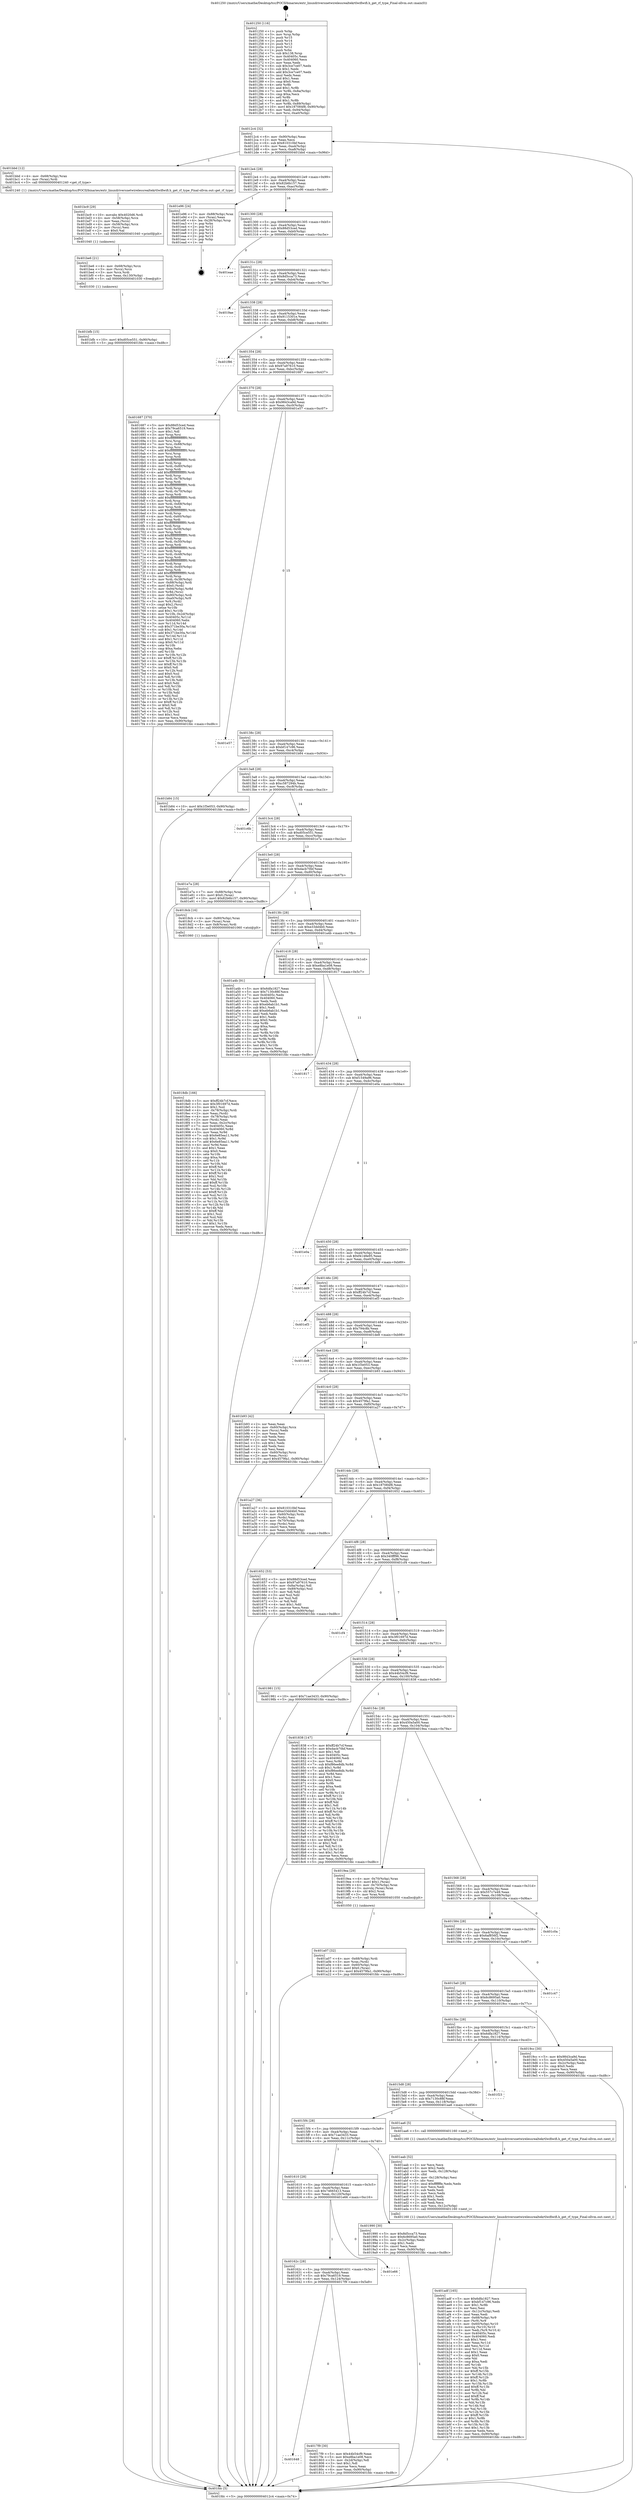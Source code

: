 digraph "0x401250" {
  label = "0x401250 (/mnt/c/Users/mathe/Desktop/tcc/POCII/binaries/extr_linuxdriversnetwirelessrealtekrtlwifiwifi.h_get_rf_type_Final-ollvm.out::main(0))"
  labelloc = "t"
  node[shape=record]

  Entry [label="",width=0.3,height=0.3,shape=circle,fillcolor=black,style=filled]
  "0x4012c4" [label="{
     0x4012c4 [32]\l
     | [instrs]\l
     &nbsp;&nbsp;0x4012c4 \<+6\>: mov -0x90(%rbp),%eax\l
     &nbsp;&nbsp;0x4012ca \<+2\>: mov %eax,%ecx\l
     &nbsp;&nbsp;0x4012cc \<+6\>: sub $0x810310bf,%ecx\l
     &nbsp;&nbsp;0x4012d2 \<+6\>: mov %eax,-0xa4(%rbp)\l
     &nbsp;&nbsp;0x4012d8 \<+6\>: mov %ecx,-0xa8(%rbp)\l
     &nbsp;&nbsp;0x4012de \<+6\>: je 0000000000401bbd \<main+0x96d\>\l
  }"]
  "0x401bbd" [label="{
     0x401bbd [12]\l
     | [instrs]\l
     &nbsp;&nbsp;0x401bbd \<+4\>: mov -0x68(%rbp),%rax\l
     &nbsp;&nbsp;0x401bc1 \<+3\>: mov (%rax),%rdi\l
     &nbsp;&nbsp;0x401bc4 \<+5\>: call 0000000000401240 \<get_rf_type\>\l
     | [calls]\l
     &nbsp;&nbsp;0x401240 \{1\} (/mnt/c/Users/mathe/Desktop/tcc/POCII/binaries/extr_linuxdriversnetwirelessrealtekrtlwifiwifi.h_get_rf_type_Final-ollvm.out::get_rf_type)\l
  }"]
  "0x4012e4" [label="{
     0x4012e4 [28]\l
     | [instrs]\l
     &nbsp;&nbsp;0x4012e4 \<+5\>: jmp 00000000004012e9 \<main+0x99\>\l
     &nbsp;&nbsp;0x4012e9 \<+6\>: mov -0xa4(%rbp),%eax\l
     &nbsp;&nbsp;0x4012ef \<+5\>: sub $0x82b6b157,%eax\l
     &nbsp;&nbsp;0x4012f4 \<+6\>: mov %eax,-0xac(%rbp)\l
     &nbsp;&nbsp;0x4012fa \<+6\>: je 0000000000401e96 \<main+0xc46\>\l
  }"]
  Exit [label="",width=0.3,height=0.3,shape=circle,fillcolor=black,style=filled,peripheries=2]
  "0x401e96" [label="{
     0x401e96 [24]\l
     | [instrs]\l
     &nbsp;&nbsp;0x401e96 \<+7\>: mov -0x88(%rbp),%rax\l
     &nbsp;&nbsp;0x401e9d \<+2\>: mov (%rax),%eax\l
     &nbsp;&nbsp;0x401e9f \<+4\>: lea -0x28(%rbp),%rsp\l
     &nbsp;&nbsp;0x401ea3 \<+1\>: pop %rbx\l
     &nbsp;&nbsp;0x401ea4 \<+2\>: pop %r12\l
     &nbsp;&nbsp;0x401ea6 \<+2\>: pop %r13\l
     &nbsp;&nbsp;0x401ea8 \<+2\>: pop %r14\l
     &nbsp;&nbsp;0x401eaa \<+2\>: pop %r15\l
     &nbsp;&nbsp;0x401eac \<+1\>: pop %rbp\l
     &nbsp;&nbsp;0x401ead \<+1\>: ret\l
  }"]
  "0x401300" [label="{
     0x401300 [28]\l
     | [instrs]\l
     &nbsp;&nbsp;0x401300 \<+5\>: jmp 0000000000401305 \<main+0xb5\>\l
     &nbsp;&nbsp;0x401305 \<+6\>: mov -0xa4(%rbp),%eax\l
     &nbsp;&nbsp;0x40130b \<+5\>: sub $0x88d53ced,%eax\l
     &nbsp;&nbsp;0x401310 \<+6\>: mov %eax,-0xb0(%rbp)\l
     &nbsp;&nbsp;0x401316 \<+6\>: je 0000000000401eae \<main+0xc5e\>\l
  }"]
  "0x401bfb" [label="{
     0x401bfb [15]\l
     | [instrs]\l
     &nbsp;&nbsp;0x401bfb \<+10\>: movl $0xd05ce551,-0x90(%rbp)\l
     &nbsp;&nbsp;0x401c05 \<+5\>: jmp 0000000000401fdc \<main+0xd8c\>\l
  }"]
  "0x401eae" [label="{
     0x401eae\l
  }", style=dashed]
  "0x40131c" [label="{
     0x40131c [28]\l
     | [instrs]\l
     &nbsp;&nbsp;0x40131c \<+5\>: jmp 0000000000401321 \<main+0xd1\>\l
     &nbsp;&nbsp;0x401321 \<+6\>: mov -0xa4(%rbp),%eax\l
     &nbsp;&nbsp;0x401327 \<+5\>: sub $0x8d5cca73,%eax\l
     &nbsp;&nbsp;0x40132c \<+6\>: mov %eax,-0xb4(%rbp)\l
     &nbsp;&nbsp;0x401332 \<+6\>: je 00000000004019ae \<main+0x75e\>\l
  }"]
  "0x401be6" [label="{
     0x401be6 [21]\l
     | [instrs]\l
     &nbsp;&nbsp;0x401be6 \<+4\>: mov -0x68(%rbp),%rcx\l
     &nbsp;&nbsp;0x401bea \<+3\>: mov (%rcx),%rcx\l
     &nbsp;&nbsp;0x401bed \<+3\>: mov %rcx,%rdi\l
     &nbsp;&nbsp;0x401bf0 \<+6\>: mov %eax,-0x130(%rbp)\l
     &nbsp;&nbsp;0x401bf6 \<+5\>: call 0000000000401030 \<free@plt\>\l
     | [calls]\l
     &nbsp;&nbsp;0x401030 \{1\} (unknown)\l
  }"]
  "0x4019ae" [label="{
     0x4019ae\l
  }", style=dashed]
  "0x401338" [label="{
     0x401338 [28]\l
     | [instrs]\l
     &nbsp;&nbsp;0x401338 \<+5\>: jmp 000000000040133d \<main+0xed\>\l
     &nbsp;&nbsp;0x40133d \<+6\>: mov -0xa4(%rbp),%eax\l
     &nbsp;&nbsp;0x401343 \<+5\>: sub $0x9115301e,%eax\l
     &nbsp;&nbsp;0x401348 \<+6\>: mov %eax,-0xb8(%rbp)\l
     &nbsp;&nbsp;0x40134e \<+6\>: je 0000000000401f86 \<main+0xd36\>\l
  }"]
  "0x401bc9" [label="{
     0x401bc9 [29]\l
     | [instrs]\l
     &nbsp;&nbsp;0x401bc9 \<+10\>: movabs $0x4020d6,%rdi\l
     &nbsp;&nbsp;0x401bd3 \<+4\>: mov -0x58(%rbp),%rcx\l
     &nbsp;&nbsp;0x401bd7 \<+2\>: mov %eax,(%rcx)\l
     &nbsp;&nbsp;0x401bd9 \<+4\>: mov -0x58(%rbp),%rcx\l
     &nbsp;&nbsp;0x401bdd \<+2\>: mov (%rcx),%esi\l
     &nbsp;&nbsp;0x401bdf \<+2\>: mov $0x0,%al\l
     &nbsp;&nbsp;0x401be1 \<+5\>: call 0000000000401040 \<printf@plt\>\l
     | [calls]\l
     &nbsp;&nbsp;0x401040 \{1\} (unknown)\l
  }"]
  "0x401f86" [label="{
     0x401f86\l
  }", style=dashed]
  "0x401354" [label="{
     0x401354 [28]\l
     | [instrs]\l
     &nbsp;&nbsp;0x401354 \<+5\>: jmp 0000000000401359 \<main+0x109\>\l
     &nbsp;&nbsp;0x401359 \<+6\>: mov -0xa4(%rbp),%eax\l
     &nbsp;&nbsp;0x40135f \<+5\>: sub $0x97a97610,%eax\l
     &nbsp;&nbsp;0x401364 \<+6\>: mov %eax,-0xbc(%rbp)\l
     &nbsp;&nbsp;0x40136a \<+6\>: je 0000000000401687 \<main+0x437\>\l
  }"]
  "0x401adf" [label="{
     0x401adf [165]\l
     | [instrs]\l
     &nbsp;&nbsp;0x401adf \<+5\>: mov $0x6dfa1827,%ecx\l
     &nbsp;&nbsp;0x401ae4 \<+5\>: mov $0xbf147c96,%edx\l
     &nbsp;&nbsp;0x401ae9 \<+3\>: mov $0x1,%r8b\l
     &nbsp;&nbsp;0x401aec \<+2\>: xor %esi,%esi\l
     &nbsp;&nbsp;0x401aee \<+6\>: mov -0x12c(%rbp),%edi\l
     &nbsp;&nbsp;0x401af4 \<+3\>: imul %eax,%edi\l
     &nbsp;&nbsp;0x401af7 \<+4\>: mov -0x68(%rbp),%r9\l
     &nbsp;&nbsp;0x401afb \<+3\>: mov (%r9),%r9\l
     &nbsp;&nbsp;0x401afe \<+4\>: mov -0x60(%rbp),%r10\l
     &nbsp;&nbsp;0x401b02 \<+3\>: movslq (%r10),%r10\l
     &nbsp;&nbsp;0x401b05 \<+4\>: mov %edi,(%r9,%r10,4)\l
     &nbsp;&nbsp;0x401b09 \<+7\>: mov 0x40405c,%eax\l
     &nbsp;&nbsp;0x401b10 \<+7\>: mov 0x404060,%edi\l
     &nbsp;&nbsp;0x401b17 \<+3\>: sub $0x1,%esi\l
     &nbsp;&nbsp;0x401b1a \<+3\>: mov %eax,%r11d\l
     &nbsp;&nbsp;0x401b1d \<+3\>: add %esi,%r11d\l
     &nbsp;&nbsp;0x401b20 \<+4\>: imul %r11d,%eax\l
     &nbsp;&nbsp;0x401b24 \<+3\>: and $0x1,%eax\l
     &nbsp;&nbsp;0x401b27 \<+3\>: cmp $0x0,%eax\l
     &nbsp;&nbsp;0x401b2a \<+3\>: sete %bl\l
     &nbsp;&nbsp;0x401b2d \<+3\>: cmp $0xa,%edi\l
     &nbsp;&nbsp;0x401b30 \<+4\>: setl %r14b\l
     &nbsp;&nbsp;0x401b34 \<+3\>: mov %bl,%r15b\l
     &nbsp;&nbsp;0x401b37 \<+4\>: xor $0xff,%r15b\l
     &nbsp;&nbsp;0x401b3b \<+3\>: mov %r14b,%r12b\l
     &nbsp;&nbsp;0x401b3e \<+4\>: xor $0xff,%r12b\l
     &nbsp;&nbsp;0x401b42 \<+4\>: xor $0x1,%r8b\l
     &nbsp;&nbsp;0x401b46 \<+3\>: mov %r15b,%r13b\l
     &nbsp;&nbsp;0x401b49 \<+4\>: and $0xff,%r13b\l
     &nbsp;&nbsp;0x401b4d \<+3\>: and %r8b,%bl\l
     &nbsp;&nbsp;0x401b50 \<+3\>: mov %r12b,%al\l
     &nbsp;&nbsp;0x401b53 \<+2\>: and $0xff,%al\l
     &nbsp;&nbsp;0x401b55 \<+3\>: and %r8b,%r14b\l
     &nbsp;&nbsp;0x401b58 \<+3\>: or %bl,%r13b\l
     &nbsp;&nbsp;0x401b5b \<+3\>: or %r14b,%al\l
     &nbsp;&nbsp;0x401b5e \<+3\>: xor %al,%r13b\l
     &nbsp;&nbsp;0x401b61 \<+3\>: or %r12b,%r15b\l
     &nbsp;&nbsp;0x401b64 \<+4\>: xor $0xff,%r15b\l
     &nbsp;&nbsp;0x401b68 \<+4\>: or $0x1,%r8b\l
     &nbsp;&nbsp;0x401b6c \<+3\>: and %r8b,%r15b\l
     &nbsp;&nbsp;0x401b6f \<+3\>: or %r15b,%r13b\l
     &nbsp;&nbsp;0x401b72 \<+4\>: test $0x1,%r13b\l
     &nbsp;&nbsp;0x401b76 \<+3\>: cmovne %edx,%ecx\l
     &nbsp;&nbsp;0x401b79 \<+6\>: mov %ecx,-0x90(%rbp)\l
     &nbsp;&nbsp;0x401b7f \<+5\>: jmp 0000000000401fdc \<main+0xd8c\>\l
  }"]
  "0x401687" [label="{
     0x401687 [370]\l
     | [instrs]\l
     &nbsp;&nbsp;0x401687 \<+5\>: mov $0x88d53ced,%eax\l
     &nbsp;&nbsp;0x40168c \<+5\>: mov $0x79ca6519,%ecx\l
     &nbsp;&nbsp;0x401691 \<+2\>: mov $0x1,%dl\l
     &nbsp;&nbsp;0x401693 \<+3\>: mov %rsp,%rsi\l
     &nbsp;&nbsp;0x401696 \<+4\>: add $0xfffffffffffffff0,%rsi\l
     &nbsp;&nbsp;0x40169a \<+3\>: mov %rsi,%rsp\l
     &nbsp;&nbsp;0x40169d \<+7\>: mov %rsi,-0x88(%rbp)\l
     &nbsp;&nbsp;0x4016a4 \<+3\>: mov %rsp,%rsi\l
     &nbsp;&nbsp;0x4016a7 \<+4\>: add $0xfffffffffffffff0,%rsi\l
     &nbsp;&nbsp;0x4016ab \<+3\>: mov %rsi,%rsp\l
     &nbsp;&nbsp;0x4016ae \<+3\>: mov %rsp,%rdi\l
     &nbsp;&nbsp;0x4016b1 \<+4\>: add $0xfffffffffffffff0,%rdi\l
     &nbsp;&nbsp;0x4016b5 \<+3\>: mov %rdi,%rsp\l
     &nbsp;&nbsp;0x4016b8 \<+4\>: mov %rdi,-0x80(%rbp)\l
     &nbsp;&nbsp;0x4016bc \<+3\>: mov %rsp,%rdi\l
     &nbsp;&nbsp;0x4016bf \<+4\>: add $0xfffffffffffffff0,%rdi\l
     &nbsp;&nbsp;0x4016c3 \<+3\>: mov %rdi,%rsp\l
     &nbsp;&nbsp;0x4016c6 \<+4\>: mov %rdi,-0x78(%rbp)\l
     &nbsp;&nbsp;0x4016ca \<+3\>: mov %rsp,%rdi\l
     &nbsp;&nbsp;0x4016cd \<+4\>: add $0xfffffffffffffff0,%rdi\l
     &nbsp;&nbsp;0x4016d1 \<+3\>: mov %rdi,%rsp\l
     &nbsp;&nbsp;0x4016d4 \<+4\>: mov %rdi,-0x70(%rbp)\l
     &nbsp;&nbsp;0x4016d8 \<+3\>: mov %rsp,%rdi\l
     &nbsp;&nbsp;0x4016db \<+4\>: add $0xfffffffffffffff0,%rdi\l
     &nbsp;&nbsp;0x4016df \<+3\>: mov %rdi,%rsp\l
     &nbsp;&nbsp;0x4016e2 \<+4\>: mov %rdi,-0x68(%rbp)\l
     &nbsp;&nbsp;0x4016e6 \<+3\>: mov %rsp,%rdi\l
     &nbsp;&nbsp;0x4016e9 \<+4\>: add $0xfffffffffffffff0,%rdi\l
     &nbsp;&nbsp;0x4016ed \<+3\>: mov %rdi,%rsp\l
     &nbsp;&nbsp;0x4016f0 \<+4\>: mov %rdi,-0x60(%rbp)\l
     &nbsp;&nbsp;0x4016f4 \<+3\>: mov %rsp,%rdi\l
     &nbsp;&nbsp;0x4016f7 \<+4\>: add $0xfffffffffffffff0,%rdi\l
     &nbsp;&nbsp;0x4016fb \<+3\>: mov %rdi,%rsp\l
     &nbsp;&nbsp;0x4016fe \<+4\>: mov %rdi,-0x58(%rbp)\l
     &nbsp;&nbsp;0x401702 \<+3\>: mov %rsp,%rdi\l
     &nbsp;&nbsp;0x401705 \<+4\>: add $0xfffffffffffffff0,%rdi\l
     &nbsp;&nbsp;0x401709 \<+3\>: mov %rdi,%rsp\l
     &nbsp;&nbsp;0x40170c \<+4\>: mov %rdi,-0x50(%rbp)\l
     &nbsp;&nbsp;0x401710 \<+3\>: mov %rsp,%rdi\l
     &nbsp;&nbsp;0x401713 \<+4\>: add $0xfffffffffffffff0,%rdi\l
     &nbsp;&nbsp;0x401717 \<+3\>: mov %rdi,%rsp\l
     &nbsp;&nbsp;0x40171a \<+4\>: mov %rdi,-0x48(%rbp)\l
     &nbsp;&nbsp;0x40171e \<+3\>: mov %rsp,%rdi\l
     &nbsp;&nbsp;0x401721 \<+4\>: add $0xfffffffffffffff0,%rdi\l
     &nbsp;&nbsp;0x401725 \<+3\>: mov %rdi,%rsp\l
     &nbsp;&nbsp;0x401728 \<+4\>: mov %rdi,-0x40(%rbp)\l
     &nbsp;&nbsp;0x40172c \<+3\>: mov %rsp,%rdi\l
     &nbsp;&nbsp;0x40172f \<+4\>: add $0xfffffffffffffff0,%rdi\l
     &nbsp;&nbsp;0x401733 \<+3\>: mov %rdi,%rsp\l
     &nbsp;&nbsp;0x401736 \<+4\>: mov %rdi,-0x38(%rbp)\l
     &nbsp;&nbsp;0x40173a \<+7\>: mov -0x88(%rbp),%rdi\l
     &nbsp;&nbsp;0x401741 \<+6\>: movl $0x0,(%rdi)\l
     &nbsp;&nbsp;0x401747 \<+7\>: mov -0x94(%rbp),%r8d\l
     &nbsp;&nbsp;0x40174e \<+3\>: mov %r8d,(%rsi)\l
     &nbsp;&nbsp;0x401751 \<+4\>: mov -0x80(%rbp),%rdi\l
     &nbsp;&nbsp;0x401755 \<+7\>: mov -0xa0(%rbp),%r9\l
     &nbsp;&nbsp;0x40175c \<+3\>: mov %r9,(%rdi)\l
     &nbsp;&nbsp;0x40175f \<+3\>: cmpl $0x2,(%rsi)\l
     &nbsp;&nbsp;0x401762 \<+4\>: setne %r10b\l
     &nbsp;&nbsp;0x401766 \<+4\>: and $0x1,%r10b\l
     &nbsp;&nbsp;0x40176a \<+4\>: mov %r10b,-0x2d(%rbp)\l
     &nbsp;&nbsp;0x40176e \<+8\>: mov 0x40405c,%r11d\l
     &nbsp;&nbsp;0x401776 \<+7\>: mov 0x404060,%ebx\l
     &nbsp;&nbsp;0x40177d \<+3\>: mov %r11d,%r14d\l
     &nbsp;&nbsp;0x401780 \<+7\>: sub $0x371be30a,%r14d\l
     &nbsp;&nbsp;0x401787 \<+4\>: sub $0x1,%r14d\l
     &nbsp;&nbsp;0x40178b \<+7\>: add $0x371be30a,%r14d\l
     &nbsp;&nbsp;0x401792 \<+4\>: imul %r14d,%r11d\l
     &nbsp;&nbsp;0x401796 \<+4\>: and $0x1,%r11d\l
     &nbsp;&nbsp;0x40179a \<+4\>: cmp $0x0,%r11d\l
     &nbsp;&nbsp;0x40179e \<+4\>: sete %r10b\l
     &nbsp;&nbsp;0x4017a2 \<+3\>: cmp $0xa,%ebx\l
     &nbsp;&nbsp;0x4017a5 \<+4\>: setl %r15b\l
     &nbsp;&nbsp;0x4017a9 \<+3\>: mov %r10b,%r12b\l
     &nbsp;&nbsp;0x4017ac \<+4\>: xor $0xff,%r12b\l
     &nbsp;&nbsp;0x4017b0 \<+3\>: mov %r15b,%r13b\l
     &nbsp;&nbsp;0x4017b3 \<+4\>: xor $0xff,%r13b\l
     &nbsp;&nbsp;0x4017b7 \<+3\>: xor $0x0,%dl\l
     &nbsp;&nbsp;0x4017ba \<+3\>: mov %r12b,%sil\l
     &nbsp;&nbsp;0x4017bd \<+4\>: and $0x0,%sil\l
     &nbsp;&nbsp;0x4017c1 \<+3\>: and %dl,%r10b\l
     &nbsp;&nbsp;0x4017c4 \<+3\>: mov %r13b,%dil\l
     &nbsp;&nbsp;0x4017c7 \<+4\>: and $0x0,%dil\l
     &nbsp;&nbsp;0x4017cb \<+3\>: and %dl,%r15b\l
     &nbsp;&nbsp;0x4017ce \<+3\>: or %r10b,%sil\l
     &nbsp;&nbsp;0x4017d1 \<+3\>: or %r15b,%dil\l
     &nbsp;&nbsp;0x4017d4 \<+3\>: xor %dil,%sil\l
     &nbsp;&nbsp;0x4017d7 \<+3\>: or %r13b,%r12b\l
     &nbsp;&nbsp;0x4017da \<+4\>: xor $0xff,%r12b\l
     &nbsp;&nbsp;0x4017de \<+3\>: or $0x0,%dl\l
     &nbsp;&nbsp;0x4017e1 \<+3\>: and %dl,%r12b\l
     &nbsp;&nbsp;0x4017e4 \<+3\>: or %r12b,%sil\l
     &nbsp;&nbsp;0x4017e7 \<+4\>: test $0x1,%sil\l
     &nbsp;&nbsp;0x4017eb \<+3\>: cmovne %ecx,%eax\l
     &nbsp;&nbsp;0x4017ee \<+6\>: mov %eax,-0x90(%rbp)\l
     &nbsp;&nbsp;0x4017f4 \<+5\>: jmp 0000000000401fdc \<main+0xd8c\>\l
  }"]
  "0x401370" [label="{
     0x401370 [28]\l
     | [instrs]\l
     &nbsp;&nbsp;0x401370 \<+5\>: jmp 0000000000401375 \<main+0x125\>\l
     &nbsp;&nbsp;0x401375 \<+6\>: mov -0xa4(%rbp),%eax\l
     &nbsp;&nbsp;0x40137b \<+5\>: sub $0x9843ca9d,%eax\l
     &nbsp;&nbsp;0x401380 \<+6\>: mov %eax,-0xc0(%rbp)\l
     &nbsp;&nbsp;0x401386 \<+6\>: je 0000000000401e57 \<main+0xc07\>\l
  }"]
  "0x401aab" [label="{
     0x401aab [52]\l
     | [instrs]\l
     &nbsp;&nbsp;0x401aab \<+2\>: xor %ecx,%ecx\l
     &nbsp;&nbsp;0x401aad \<+5\>: mov $0x2,%edx\l
     &nbsp;&nbsp;0x401ab2 \<+6\>: mov %edx,-0x128(%rbp)\l
     &nbsp;&nbsp;0x401ab8 \<+1\>: cltd\l
     &nbsp;&nbsp;0x401ab9 \<+6\>: mov -0x128(%rbp),%esi\l
     &nbsp;&nbsp;0x401abf \<+2\>: idiv %esi\l
     &nbsp;&nbsp;0x401ac1 \<+6\>: imul $0xfffffffe,%edx,%edx\l
     &nbsp;&nbsp;0x401ac7 \<+2\>: mov %ecx,%edi\l
     &nbsp;&nbsp;0x401ac9 \<+2\>: sub %edx,%edi\l
     &nbsp;&nbsp;0x401acb \<+2\>: mov %ecx,%edx\l
     &nbsp;&nbsp;0x401acd \<+3\>: sub $0x1,%edx\l
     &nbsp;&nbsp;0x401ad0 \<+2\>: add %edx,%edi\l
     &nbsp;&nbsp;0x401ad2 \<+2\>: sub %edi,%ecx\l
     &nbsp;&nbsp;0x401ad4 \<+6\>: mov %ecx,-0x12c(%rbp)\l
     &nbsp;&nbsp;0x401ada \<+5\>: call 0000000000401160 \<next_i\>\l
     | [calls]\l
     &nbsp;&nbsp;0x401160 \{1\} (/mnt/c/Users/mathe/Desktop/tcc/POCII/binaries/extr_linuxdriversnetwirelessrealtekrtlwifiwifi.h_get_rf_type_Final-ollvm.out::next_i)\l
  }"]
  "0x401e57" [label="{
     0x401e57\l
  }", style=dashed]
  "0x40138c" [label="{
     0x40138c [28]\l
     | [instrs]\l
     &nbsp;&nbsp;0x40138c \<+5\>: jmp 0000000000401391 \<main+0x141\>\l
     &nbsp;&nbsp;0x401391 \<+6\>: mov -0xa4(%rbp),%eax\l
     &nbsp;&nbsp;0x401397 \<+5\>: sub $0xbf147c96,%eax\l
     &nbsp;&nbsp;0x40139c \<+6\>: mov %eax,-0xc4(%rbp)\l
     &nbsp;&nbsp;0x4013a2 \<+6\>: je 0000000000401b84 \<main+0x934\>\l
  }"]
  "0x401a07" [label="{
     0x401a07 [32]\l
     | [instrs]\l
     &nbsp;&nbsp;0x401a07 \<+4\>: mov -0x68(%rbp),%rdi\l
     &nbsp;&nbsp;0x401a0b \<+3\>: mov %rax,(%rdi)\l
     &nbsp;&nbsp;0x401a0e \<+4\>: mov -0x60(%rbp),%rax\l
     &nbsp;&nbsp;0x401a12 \<+6\>: movl $0x0,(%rax)\l
     &nbsp;&nbsp;0x401a18 \<+10\>: movl $0x4579fa1,-0x90(%rbp)\l
     &nbsp;&nbsp;0x401a22 \<+5\>: jmp 0000000000401fdc \<main+0xd8c\>\l
  }"]
  "0x401b84" [label="{
     0x401b84 [15]\l
     | [instrs]\l
     &nbsp;&nbsp;0x401b84 \<+10\>: movl $0x1f3e053,-0x90(%rbp)\l
     &nbsp;&nbsp;0x401b8e \<+5\>: jmp 0000000000401fdc \<main+0xd8c\>\l
  }"]
  "0x4013a8" [label="{
     0x4013a8 [28]\l
     | [instrs]\l
     &nbsp;&nbsp;0x4013a8 \<+5\>: jmp 00000000004013ad \<main+0x15d\>\l
     &nbsp;&nbsp;0x4013ad \<+6\>: mov -0xa4(%rbp),%eax\l
     &nbsp;&nbsp;0x4013b3 \<+5\>: sub $0xc587294b,%eax\l
     &nbsp;&nbsp;0x4013b8 \<+6\>: mov %eax,-0xc8(%rbp)\l
     &nbsp;&nbsp;0x4013be \<+6\>: je 0000000000401c6b \<main+0xa1b\>\l
  }"]
  "0x4018db" [label="{
     0x4018db [166]\l
     | [instrs]\l
     &nbsp;&nbsp;0x4018db \<+5\>: mov $0xff24b7cf,%ecx\l
     &nbsp;&nbsp;0x4018e0 \<+5\>: mov $0x3f01697d,%edx\l
     &nbsp;&nbsp;0x4018e5 \<+3\>: mov $0x1,%sil\l
     &nbsp;&nbsp;0x4018e8 \<+4\>: mov -0x78(%rbp),%rdi\l
     &nbsp;&nbsp;0x4018ec \<+2\>: mov %eax,(%rdi)\l
     &nbsp;&nbsp;0x4018ee \<+4\>: mov -0x78(%rbp),%rdi\l
     &nbsp;&nbsp;0x4018f2 \<+2\>: mov (%rdi),%eax\l
     &nbsp;&nbsp;0x4018f4 \<+3\>: mov %eax,-0x2c(%rbp)\l
     &nbsp;&nbsp;0x4018f7 \<+7\>: mov 0x40405c,%eax\l
     &nbsp;&nbsp;0x4018fe \<+8\>: mov 0x404060,%r8d\l
     &nbsp;&nbsp;0x401906 \<+3\>: mov %eax,%r9d\l
     &nbsp;&nbsp;0x401909 \<+7\>: sub $0x6e85ea11,%r9d\l
     &nbsp;&nbsp;0x401910 \<+4\>: sub $0x1,%r9d\l
     &nbsp;&nbsp;0x401914 \<+7\>: add $0x6e85ea11,%r9d\l
     &nbsp;&nbsp;0x40191b \<+4\>: imul %r9d,%eax\l
     &nbsp;&nbsp;0x40191f \<+3\>: and $0x1,%eax\l
     &nbsp;&nbsp;0x401922 \<+3\>: cmp $0x0,%eax\l
     &nbsp;&nbsp;0x401925 \<+4\>: sete %r10b\l
     &nbsp;&nbsp;0x401929 \<+4\>: cmp $0xa,%r8d\l
     &nbsp;&nbsp;0x40192d \<+4\>: setl %r11b\l
     &nbsp;&nbsp;0x401931 \<+3\>: mov %r10b,%bl\l
     &nbsp;&nbsp;0x401934 \<+3\>: xor $0xff,%bl\l
     &nbsp;&nbsp;0x401937 \<+3\>: mov %r11b,%r14b\l
     &nbsp;&nbsp;0x40193a \<+4\>: xor $0xff,%r14b\l
     &nbsp;&nbsp;0x40193e \<+4\>: xor $0x1,%sil\l
     &nbsp;&nbsp;0x401942 \<+3\>: mov %bl,%r15b\l
     &nbsp;&nbsp;0x401945 \<+4\>: and $0xff,%r15b\l
     &nbsp;&nbsp;0x401949 \<+3\>: and %sil,%r10b\l
     &nbsp;&nbsp;0x40194c \<+3\>: mov %r14b,%r12b\l
     &nbsp;&nbsp;0x40194f \<+4\>: and $0xff,%r12b\l
     &nbsp;&nbsp;0x401953 \<+3\>: and %sil,%r11b\l
     &nbsp;&nbsp;0x401956 \<+3\>: or %r10b,%r15b\l
     &nbsp;&nbsp;0x401959 \<+3\>: or %r11b,%r12b\l
     &nbsp;&nbsp;0x40195c \<+3\>: xor %r12b,%r15b\l
     &nbsp;&nbsp;0x40195f \<+3\>: or %r14b,%bl\l
     &nbsp;&nbsp;0x401962 \<+3\>: xor $0xff,%bl\l
     &nbsp;&nbsp;0x401965 \<+4\>: or $0x1,%sil\l
     &nbsp;&nbsp;0x401969 \<+3\>: and %sil,%bl\l
     &nbsp;&nbsp;0x40196c \<+3\>: or %bl,%r15b\l
     &nbsp;&nbsp;0x40196f \<+4\>: test $0x1,%r15b\l
     &nbsp;&nbsp;0x401973 \<+3\>: cmovne %edx,%ecx\l
     &nbsp;&nbsp;0x401976 \<+6\>: mov %ecx,-0x90(%rbp)\l
     &nbsp;&nbsp;0x40197c \<+5\>: jmp 0000000000401fdc \<main+0xd8c\>\l
  }"]
  "0x401c6b" [label="{
     0x401c6b\l
  }", style=dashed]
  "0x4013c4" [label="{
     0x4013c4 [28]\l
     | [instrs]\l
     &nbsp;&nbsp;0x4013c4 \<+5\>: jmp 00000000004013c9 \<main+0x179\>\l
     &nbsp;&nbsp;0x4013c9 \<+6\>: mov -0xa4(%rbp),%eax\l
     &nbsp;&nbsp;0x4013cf \<+5\>: sub $0xd05ce551,%eax\l
     &nbsp;&nbsp;0x4013d4 \<+6\>: mov %eax,-0xcc(%rbp)\l
     &nbsp;&nbsp;0x4013da \<+6\>: je 0000000000401e7a \<main+0xc2a\>\l
  }"]
  "0x401648" [label="{
     0x401648\l
  }", style=dashed]
  "0x401e7a" [label="{
     0x401e7a [28]\l
     | [instrs]\l
     &nbsp;&nbsp;0x401e7a \<+7\>: mov -0x88(%rbp),%rax\l
     &nbsp;&nbsp;0x401e81 \<+6\>: movl $0x0,(%rax)\l
     &nbsp;&nbsp;0x401e87 \<+10\>: movl $0x82b6b157,-0x90(%rbp)\l
     &nbsp;&nbsp;0x401e91 \<+5\>: jmp 0000000000401fdc \<main+0xd8c\>\l
  }"]
  "0x4013e0" [label="{
     0x4013e0 [28]\l
     | [instrs]\l
     &nbsp;&nbsp;0x4013e0 \<+5\>: jmp 00000000004013e5 \<main+0x195\>\l
     &nbsp;&nbsp;0x4013e5 \<+6\>: mov -0xa4(%rbp),%eax\l
     &nbsp;&nbsp;0x4013eb \<+5\>: sub $0xdacb70bf,%eax\l
     &nbsp;&nbsp;0x4013f0 \<+6\>: mov %eax,-0xd0(%rbp)\l
     &nbsp;&nbsp;0x4013f6 \<+6\>: je 00000000004018cb \<main+0x67b\>\l
  }"]
  "0x4017f9" [label="{
     0x4017f9 [30]\l
     | [instrs]\l
     &nbsp;&nbsp;0x4017f9 \<+5\>: mov $0x44b54cf9,%eax\l
     &nbsp;&nbsp;0x4017fe \<+5\>: mov $0xe8ba1e08,%ecx\l
     &nbsp;&nbsp;0x401803 \<+3\>: mov -0x2d(%rbp),%dl\l
     &nbsp;&nbsp;0x401806 \<+3\>: test $0x1,%dl\l
     &nbsp;&nbsp;0x401809 \<+3\>: cmovne %ecx,%eax\l
     &nbsp;&nbsp;0x40180c \<+6\>: mov %eax,-0x90(%rbp)\l
     &nbsp;&nbsp;0x401812 \<+5\>: jmp 0000000000401fdc \<main+0xd8c\>\l
  }"]
  "0x4018cb" [label="{
     0x4018cb [16]\l
     | [instrs]\l
     &nbsp;&nbsp;0x4018cb \<+4\>: mov -0x80(%rbp),%rax\l
     &nbsp;&nbsp;0x4018cf \<+3\>: mov (%rax),%rax\l
     &nbsp;&nbsp;0x4018d2 \<+4\>: mov 0x8(%rax),%rdi\l
     &nbsp;&nbsp;0x4018d6 \<+5\>: call 0000000000401060 \<atoi@plt\>\l
     | [calls]\l
     &nbsp;&nbsp;0x401060 \{1\} (unknown)\l
  }"]
  "0x4013fc" [label="{
     0x4013fc [28]\l
     | [instrs]\l
     &nbsp;&nbsp;0x4013fc \<+5\>: jmp 0000000000401401 \<main+0x1b1\>\l
     &nbsp;&nbsp;0x401401 \<+6\>: mov -0xa4(%rbp),%eax\l
     &nbsp;&nbsp;0x401407 \<+5\>: sub $0xe33dd4b0,%eax\l
     &nbsp;&nbsp;0x40140c \<+6\>: mov %eax,-0xd4(%rbp)\l
     &nbsp;&nbsp;0x401412 \<+6\>: je 0000000000401a4b \<main+0x7fb\>\l
  }"]
  "0x40162c" [label="{
     0x40162c [28]\l
     | [instrs]\l
     &nbsp;&nbsp;0x40162c \<+5\>: jmp 0000000000401631 \<main+0x3e1\>\l
     &nbsp;&nbsp;0x401631 \<+6\>: mov -0xa4(%rbp),%eax\l
     &nbsp;&nbsp;0x401637 \<+5\>: sub $0x79ca6519,%eax\l
     &nbsp;&nbsp;0x40163c \<+6\>: mov %eax,-0x124(%rbp)\l
     &nbsp;&nbsp;0x401642 \<+6\>: je 00000000004017f9 \<main+0x5a9\>\l
  }"]
  "0x401a4b" [label="{
     0x401a4b [91]\l
     | [instrs]\l
     &nbsp;&nbsp;0x401a4b \<+5\>: mov $0x6dfa1827,%eax\l
     &nbsp;&nbsp;0x401a50 \<+5\>: mov $0x7130c88f,%ecx\l
     &nbsp;&nbsp;0x401a55 \<+7\>: mov 0x40405c,%edx\l
     &nbsp;&nbsp;0x401a5c \<+7\>: mov 0x404060,%esi\l
     &nbsp;&nbsp;0x401a63 \<+2\>: mov %edx,%edi\l
     &nbsp;&nbsp;0x401a65 \<+6\>: sub $0xeb6ab1b1,%edi\l
     &nbsp;&nbsp;0x401a6b \<+3\>: sub $0x1,%edi\l
     &nbsp;&nbsp;0x401a6e \<+6\>: add $0xeb6ab1b1,%edi\l
     &nbsp;&nbsp;0x401a74 \<+3\>: imul %edi,%edx\l
     &nbsp;&nbsp;0x401a77 \<+3\>: and $0x1,%edx\l
     &nbsp;&nbsp;0x401a7a \<+3\>: cmp $0x0,%edx\l
     &nbsp;&nbsp;0x401a7d \<+4\>: sete %r8b\l
     &nbsp;&nbsp;0x401a81 \<+3\>: cmp $0xa,%esi\l
     &nbsp;&nbsp;0x401a84 \<+4\>: setl %r9b\l
     &nbsp;&nbsp;0x401a88 \<+3\>: mov %r8b,%r10b\l
     &nbsp;&nbsp;0x401a8b \<+3\>: and %r9b,%r10b\l
     &nbsp;&nbsp;0x401a8e \<+3\>: xor %r9b,%r8b\l
     &nbsp;&nbsp;0x401a91 \<+3\>: or %r8b,%r10b\l
     &nbsp;&nbsp;0x401a94 \<+4\>: test $0x1,%r10b\l
     &nbsp;&nbsp;0x401a98 \<+3\>: cmovne %ecx,%eax\l
     &nbsp;&nbsp;0x401a9b \<+6\>: mov %eax,-0x90(%rbp)\l
     &nbsp;&nbsp;0x401aa1 \<+5\>: jmp 0000000000401fdc \<main+0xd8c\>\l
  }"]
  "0x401418" [label="{
     0x401418 [28]\l
     | [instrs]\l
     &nbsp;&nbsp;0x401418 \<+5\>: jmp 000000000040141d \<main+0x1cd\>\l
     &nbsp;&nbsp;0x40141d \<+6\>: mov -0xa4(%rbp),%eax\l
     &nbsp;&nbsp;0x401423 \<+5\>: sub $0xe8ba1e08,%eax\l
     &nbsp;&nbsp;0x401428 \<+6\>: mov %eax,-0xd8(%rbp)\l
     &nbsp;&nbsp;0x40142e \<+6\>: je 0000000000401817 \<main+0x5c7\>\l
  }"]
  "0x401e66" [label="{
     0x401e66\l
  }", style=dashed]
  "0x401817" [label="{
     0x401817\l
  }", style=dashed]
  "0x401434" [label="{
     0x401434 [28]\l
     | [instrs]\l
     &nbsp;&nbsp;0x401434 \<+5\>: jmp 0000000000401439 \<main+0x1e9\>\l
     &nbsp;&nbsp;0x401439 \<+6\>: mov -0xa4(%rbp),%eax\l
     &nbsp;&nbsp;0x40143f \<+5\>: sub $0xf1549a96,%eax\l
     &nbsp;&nbsp;0x401444 \<+6\>: mov %eax,-0xdc(%rbp)\l
     &nbsp;&nbsp;0x40144a \<+6\>: je 0000000000401e0a \<main+0xbba\>\l
  }"]
  "0x401610" [label="{
     0x401610 [28]\l
     | [instrs]\l
     &nbsp;&nbsp;0x401610 \<+5\>: jmp 0000000000401615 \<main+0x3c5\>\l
     &nbsp;&nbsp;0x401615 \<+6\>: mov -0xa4(%rbp),%eax\l
     &nbsp;&nbsp;0x40161b \<+5\>: sub $0x74665413,%eax\l
     &nbsp;&nbsp;0x401620 \<+6\>: mov %eax,-0x120(%rbp)\l
     &nbsp;&nbsp;0x401626 \<+6\>: je 0000000000401e66 \<main+0xc16\>\l
  }"]
  "0x401e0a" [label="{
     0x401e0a\l
  }", style=dashed]
  "0x401450" [label="{
     0x401450 [28]\l
     | [instrs]\l
     &nbsp;&nbsp;0x401450 \<+5\>: jmp 0000000000401455 \<main+0x205\>\l
     &nbsp;&nbsp;0x401455 \<+6\>: mov -0xa4(%rbp),%eax\l
     &nbsp;&nbsp;0x40145b \<+5\>: sub $0xf4148e95,%eax\l
     &nbsp;&nbsp;0x401460 \<+6\>: mov %eax,-0xe0(%rbp)\l
     &nbsp;&nbsp;0x401466 \<+6\>: je 0000000000401dd9 \<main+0xb89\>\l
  }"]
  "0x401990" [label="{
     0x401990 [30]\l
     | [instrs]\l
     &nbsp;&nbsp;0x401990 \<+5\>: mov $0x8d5cca73,%eax\l
     &nbsp;&nbsp;0x401995 \<+5\>: mov $0x6c8695a0,%ecx\l
     &nbsp;&nbsp;0x40199a \<+3\>: mov -0x2c(%rbp),%edx\l
     &nbsp;&nbsp;0x40199d \<+3\>: cmp $0x1,%edx\l
     &nbsp;&nbsp;0x4019a0 \<+3\>: cmovl %ecx,%eax\l
     &nbsp;&nbsp;0x4019a3 \<+6\>: mov %eax,-0x90(%rbp)\l
     &nbsp;&nbsp;0x4019a9 \<+5\>: jmp 0000000000401fdc \<main+0xd8c\>\l
  }"]
  "0x401dd9" [label="{
     0x401dd9\l
  }", style=dashed]
  "0x40146c" [label="{
     0x40146c [28]\l
     | [instrs]\l
     &nbsp;&nbsp;0x40146c \<+5\>: jmp 0000000000401471 \<main+0x221\>\l
     &nbsp;&nbsp;0x401471 \<+6\>: mov -0xa4(%rbp),%eax\l
     &nbsp;&nbsp;0x401477 \<+5\>: sub $0xff24b7cf,%eax\l
     &nbsp;&nbsp;0x40147c \<+6\>: mov %eax,-0xe4(%rbp)\l
     &nbsp;&nbsp;0x401482 \<+6\>: je 0000000000401ef3 \<main+0xca3\>\l
  }"]
  "0x4015f4" [label="{
     0x4015f4 [28]\l
     | [instrs]\l
     &nbsp;&nbsp;0x4015f4 \<+5\>: jmp 00000000004015f9 \<main+0x3a9\>\l
     &nbsp;&nbsp;0x4015f9 \<+6\>: mov -0xa4(%rbp),%eax\l
     &nbsp;&nbsp;0x4015ff \<+5\>: sub $0x71ae3433,%eax\l
     &nbsp;&nbsp;0x401604 \<+6\>: mov %eax,-0x11c(%rbp)\l
     &nbsp;&nbsp;0x40160a \<+6\>: je 0000000000401990 \<main+0x740\>\l
  }"]
  "0x401ef3" [label="{
     0x401ef3\l
  }", style=dashed]
  "0x401488" [label="{
     0x401488 [28]\l
     | [instrs]\l
     &nbsp;&nbsp;0x401488 \<+5\>: jmp 000000000040148d \<main+0x23d\>\l
     &nbsp;&nbsp;0x40148d \<+6\>: mov -0xa4(%rbp),%eax\l
     &nbsp;&nbsp;0x401493 \<+5\>: sub $0x794c8b,%eax\l
     &nbsp;&nbsp;0x401498 \<+6\>: mov %eax,-0xe8(%rbp)\l
     &nbsp;&nbsp;0x40149e \<+6\>: je 0000000000401de8 \<main+0xb98\>\l
  }"]
  "0x401aa6" [label="{
     0x401aa6 [5]\l
     | [instrs]\l
     &nbsp;&nbsp;0x401aa6 \<+5\>: call 0000000000401160 \<next_i\>\l
     | [calls]\l
     &nbsp;&nbsp;0x401160 \{1\} (/mnt/c/Users/mathe/Desktop/tcc/POCII/binaries/extr_linuxdriversnetwirelessrealtekrtlwifiwifi.h_get_rf_type_Final-ollvm.out::next_i)\l
  }"]
  "0x401de8" [label="{
     0x401de8\l
  }", style=dashed]
  "0x4014a4" [label="{
     0x4014a4 [28]\l
     | [instrs]\l
     &nbsp;&nbsp;0x4014a4 \<+5\>: jmp 00000000004014a9 \<main+0x259\>\l
     &nbsp;&nbsp;0x4014a9 \<+6\>: mov -0xa4(%rbp),%eax\l
     &nbsp;&nbsp;0x4014af \<+5\>: sub $0x1f3e053,%eax\l
     &nbsp;&nbsp;0x4014b4 \<+6\>: mov %eax,-0xec(%rbp)\l
     &nbsp;&nbsp;0x4014ba \<+6\>: je 0000000000401b93 \<main+0x943\>\l
  }"]
  "0x4015d8" [label="{
     0x4015d8 [28]\l
     | [instrs]\l
     &nbsp;&nbsp;0x4015d8 \<+5\>: jmp 00000000004015dd \<main+0x38d\>\l
     &nbsp;&nbsp;0x4015dd \<+6\>: mov -0xa4(%rbp),%eax\l
     &nbsp;&nbsp;0x4015e3 \<+5\>: sub $0x7130c88f,%eax\l
     &nbsp;&nbsp;0x4015e8 \<+6\>: mov %eax,-0x118(%rbp)\l
     &nbsp;&nbsp;0x4015ee \<+6\>: je 0000000000401aa6 \<main+0x856\>\l
  }"]
  "0x401b93" [label="{
     0x401b93 [42]\l
     | [instrs]\l
     &nbsp;&nbsp;0x401b93 \<+2\>: xor %eax,%eax\l
     &nbsp;&nbsp;0x401b95 \<+4\>: mov -0x60(%rbp),%rcx\l
     &nbsp;&nbsp;0x401b99 \<+2\>: mov (%rcx),%edx\l
     &nbsp;&nbsp;0x401b9b \<+2\>: mov %eax,%esi\l
     &nbsp;&nbsp;0x401b9d \<+2\>: sub %edx,%esi\l
     &nbsp;&nbsp;0x401b9f \<+2\>: mov %eax,%edx\l
     &nbsp;&nbsp;0x401ba1 \<+3\>: sub $0x1,%edx\l
     &nbsp;&nbsp;0x401ba4 \<+2\>: add %edx,%esi\l
     &nbsp;&nbsp;0x401ba6 \<+2\>: sub %esi,%eax\l
     &nbsp;&nbsp;0x401ba8 \<+4\>: mov -0x60(%rbp),%rcx\l
     &nbsp;&nbsp;0x401bac \<+2\>: mov %eax,(%rcx)\l
     &nbsp;&nbsp;0x401bae \<+10\>: movl $0x4579fa1,-0x90(%rbp)\l
     &nbsp;&nbsp;0x401bb8 \<+5\>: jmp 0000000000401fdc \<main+0xd8c\>\l
  }"]
  "0x4014c0" [label="{
     0x4014c0 [28]\l
     | [instrs]\l
     &nbsp;&nbsp;0x4014c0 \<+5\>: jmp 00000000004014c5 \<main+0x275\>\l
     &nbsp;&nbsp;0x4014c5 \<+6\>: mov -0xa4(%rbp),%eax\l
     &nbsp;&nbsp;0x4014cb \<+5\>: sub $0x4579fa1,%eax\l
     &nbsp;&nbsp;0x4014d0 \<+6\>: mov %eax,-0xf0(%rbp)\l
     &nbsp;&nbsp;0x4014d6 \<+6\>: je 0000000000401a27 \<main+0x7d7\>\l
  }"]
  "0x401f23" [label="{
     0x401f23\l
  }", style=dashed]
  "0x401a27" [label="{
     0x401a27 [36]\l
     | [instrs]\l
     &nbsp;&nbsp;0x401a27 \<+5\>: mov $0x810310bf,%eax\l
     &nbsp;&nbsp;0x401a2c \<+5\>: mov $0xe33dd4b0,%ecx\l
     &nbsp;&nbsp;0x401a31 \<+4\>: mov -0x60(%rbp),%rdx\l
     &nbsp;&nbsp;0x401a35 \<+2\>: mov (%rdx),%esi\l
     &nbsp;&nbsp;0x401a37 \<+4\>: mov -0x70(%rbp),%rdx\l
     &nbsp;&nbsp;0x401a3b \<+2\>: cmp (%rdx),%esi\l
     &nbsp;&nbsp;0x401a3d \<+3\>: cmovl %ecx,%eax\l
     &nbsp;&nbsp;0x401a40 \<+6\>: mov %eax,-0x90(%rbp)\l
     &nbsp;&nbsp;0x401a46 \<+5\>: jmp 0000000000401fdc \<main+0xd8c\>\l
  }"]
  "0x4014dc" [label="{
     0x4014dc [28]\l
     | [instrs]\l
     &nbsp;&nbsp;0x4014dc \<+5\>: jmp 00000000004014e1 \<main+0x291\>\l
     &nbsp;&nbsp;0x4014e1 \<+6\>: mov -0xa4(%rbp),%eax\l
     &nbsp;&nbsp;0x4014e7 \<+5\>: sub $0x187084f8,%eax\l
     &nbsp;&nbsp;0x4014ec \<+6\>: mov %eax,-0xf4(%rbp)\l
     &nbsp;&nbsp;0x4014f2 \<+6\>: je 0000000000401652 \<main+0x402\>\l
  }"]
  "0x4015bc" [label="{
     0x4015bc [28]\l
     | [instrs]\l
     &nbsp;&nbsp;0x4015bc \<+5\>: jmp 00000000004015c1 \<main+0x371\>\l
     &nbsp;&nbsp;0x4015c1 \<+6\>: mov -0xa4(%rbp),%eax\l
     &nbsp;&nbsp;0x4015c7 \<+5\>: sub $0x6dfa1827,%eax\l
     &nbsp;&nbsp;0x4015cc \<+6\>: mov %eax,-0x114(%rbp)\l
     &nbsp;&nbsp;0x4015d2 \<+6\>: je 0000000000401f23 \<main+0xcd3\>\l
  }"]
  "0x401652" [label="{
     0x401652 [53]\l
     | [instrs]\l
     &nbsp;&nbsp;0x401652 \<+5\>: mov $0x88d53ced,%eax\l
     &nbsp;&nbsp;0x401657 \<+5\>: mov $0x97a97610,%ecx\l
     &nbsp;&nbsp;0x40165c \<+6\>: mov -0x8a(%rbp),%dl\l
     &nbsp;&nbsp;0x401662 \<+7\>: mov -0x89(%rbp),%sil\l
     &nbsp;&nbsp;0x401669 \<+3\>: mov %dl,%dil\l
     &nbsp;&nbsp;0x40166c \<+3\>: and %sil,%dil\l
     &nbsp;&nbsp;0x40166f \<+3\>: xor %sil,%dl\l
     &nbsp;&nbsp;0x401672 \<+3\>: or %dl,%dil\l
     &nbsp;&nbsp;0x401675 \<+4\>: test $0x1,%dil\l
     &nbsp;&nbsp;0x401679 \<+3\>: cmovne %ecx,%eax\l
     &nbsp;&nbsp;0x40167c \<+6\>: mov %eax,-0x90(%rbp)\l
     &nbsp;&nbsp;0x401682 \<+5\>: jmp 0000000000401fdc \<main+0xd8c\>\l
  }"]
  "0x4014f8" [label="{
     0x4014f8 [28]\l
     | [instrs]\l
     &nbsp;&nbsp;0x4014f8 \<+5\>: jmp 00000000004014fd \<main+0x2ad\>\l
     &nbsp;&nbsp;0x4014fd \<+6\>: mov -0xa4(%rbp),%eax\l
     &nbsp;&nbsp;0x401503 \<+5\>: sub $0x340fff96,%eax\l
     &nbsp;&nbsp;0x401508 \<+6\>: mov %eax,-0xf8(%rbp)\l
     &nbsp;&nbsp;0x40150e \<+6\>: je 0000000000401cf4 \<main+0xaa4\>\l
  }"]
  "0x401fdc" [label="{
     0x401fdc [5]\l
     | [instrs]\l
     &nbsp;&nbsp;0x401fdc \<+5\>: jmp 00000000004012c4 \<main+0x74\>\l
  }"]
  "0x401250" [label="{
     0x401250 [116]\l
     | [instrs]\l
     &nbsp;&nbsp;0x401250 \<+1\>: push %rbp\l
     &nbsp;&nbsp;0x401251 \<+3\>: mov %rsp,%rbp\l
     &nbsp;&nbsp;0x401254 \<+2\>: push %r15\l
     &nbsp;&nbsp;0x401256 \<+2\>: push %r14\l
     &nbsp;&nbsp;0x401258 \<+2\>: push %r13\l
     &nbsp;&nbsp;0x40125a \<+2\>: push %r12\l
     &nbsp;&nbsp;0x40125c \<+1\>: push %rbx\l
     &nbsp;&nbsp;0x40125d \<+7\>: sub $0x138,%rsp\l
     &nbsp;&nbsp;0x401264 \<+7\>: mov 0x40405c,%eax\l
     &nbsp;&nbsp;0x40126b \<+7\>: mov 0x404060,%ecx\l
     &nbsp;&nbsp;0x401272 \<+2\>: mov %eax,%edx\l
     &nbsp;&nbsp;0x401274 \<+6\>: sub $0x3ce7ce07,%edx\l
     &nbsp;&nbsp;0x40127a \<+3\>: sub $0x1,%edx\l
     &nbsp;&nbsp;0x40127d \<+6\>: add $0x3ce7ce07,%edx\l
     &nbsp;&nbsp;0x401283 \<+3\>: imul %edx,%eax\l
     &nbsp;&nbsp;0x401286 \<+3\>: and $0x1,%eax\l
     &nbsp;&nbsp;0x401289 \<+3\>: cmp $0x0,%eax\l
     &nbsp;&nbsp;0x40128c \<+4\>: sete %r8b\l
     &nbsp;&nbsp;0x401290 \<+4\>: and $0x1,%r8b\l
     &nbsp;&nbsp;0x401294 \<+7\>: mov %r8b,-0x8a(%rbp)\l
     &nbsp;&nbsp;0x40129b \<+3\>: cmp $0xa,%ecx\l
     &nbsp;&nbsp;0x40129e \<+4\>: setl %r8b\l
     &nbsp;&nbsp;0x4012a2 \<+4\>: and $0x1,%r8b\l
     &nbsp;&nbsp;0x4012a6 \<+7\>: mov %r8b,-0x89(%rbp)\l
     &nbsp;&nbsp;0x4012ad \<+10\>: movl $0x187084f8,-0x90(%rbp)\l
     &nbsp;&nbsp;0x4012b7 \<+6\>: mov %edi,-0x94(%rbp)\l
     &nbsp;&nbsp;0x4012bd \<+7\>: mov %rsi,-0xa0(%rbp)\l
  }"]
  "0x4019cc" [label="{
     0x4019cc [30]\l
     | [instrs]\l
     &nbsp;&nbsp;0x4019cc \<+5\>: mov $0x9843ca9d,%eax\l
     &nbsp;&nbsp;0x4019d1 \<+5\>: mov $0x450a5a00,%ecx\l
     &nbsp;&nbsp;0x4019d6 \<+3\>: mov -0x2c(%rbp),%edx\l
     &nbsp;&nbsp;0x4019d9 \<+3\>: cmp $0x0,%edx\l
     &nbsp;&nbsp;0x4019dc \<+3\>: cmove %ecx,%eax\l
     &nbsp;&nbsp;0x4019df \<+6\>: mov %eax,-0x90(%rbp)\l
     &nbsp;&nbsp;0x4019e5 \<+5\>: jmp 0000000000401fdc \<main+0xd8c\>\l
  }"]
  "0x4015a0" [label="{
     0x4015a0 [28]\l
     | [instrs]\l
     &nbsp;&nbsp;0x4015a0 \<+5\>: jmp 00000000004015a5 \<main+0x355\>\l
     &nbsp;&nbsp;0x4015a5 \<+6\>: mov -0xa4(%rbp),%eax\l
     &nbsp;&nbsp;0x4015ab \<+5\>: sub $0x6c8695a0,%eax\l
     &nbsp;&nbsp;0x4015b0 \<+6\>: mov %eax,-0x110(%rbp)\l
     &nbsp;&nbsp;0x4015b6 \<+6\>: je 00000000004019cc \<main+0x77c\>\l
  }"]
  "0x401cf4" [label="{
     0x401cf4\l
  }", style=dashed]
  "0x401514" [label="{
     0x401514 [28]\l
     | [instrs]\l
     &nbsp;&nbsp;0x401514 \<+5\>: jmp 0000000000401519 \<main+0x2c9\>\l
     &nbsp;&nbsp;0x401519 \<+6\>: mov -0xa4(%rbp),%eax\l
     &nbsp;&nbsp;0x40151f \<+5\>: sub $0x3f01697d,%eax\l
     &nbsp;&nbsp;0x401524 \<+6\>: mov %eax,-0xfc(%rbp)\l
     &nbsp;&nbsp;0x40152a \<+6\>: je 0000000000401981 \<main+0x731\>\l
  }"]
  "0x401c47" [label="{
     0x401c47\l
  }", style=dashed]
  "0x401981" [label="{
     0x401981 [15]\l
     | [instrs]\l
     &nbsp;&nbsp;0x401981 \<+10\>: movl $0x71ae3433,-0x90(%rbp)\l
     &nbsp;&nbsp;0x40198b \<+5\>: jmp 0000000000401fdc \<main+0xd8c\>\l
  }"]
  "0x401530" [label="{
     0x401530 [28]\l
     | [instrs]\l
     &nbsp;&nbsp;0x401530 \<+5\>: jmp 0000000000401535 \<main+0x2e5\>\l
     &nbsp;&nbsp;0x401535 \<+6\>: mov -0xa4(%rbp),%eax\l
     &nbsp;&nbsp;0x40153b \<+5\>: sub $0x44b54cf9,%eax\l
     &nbsp;&nbsp;0x401540 \<+6\>: mov %eax,-0x100(%rbp)\l
     &nbsp;&nbsp;0x401546 \<+6\>: je 0000000000401838 \<main+0x5e8\>\l
  }"]
  "0x401584" [label="{
     0x401584 [28]\l
     | [instrs]\l
     &nbsp;&nbsp;0x401584 \<+5\>: jmp 0000000000401589 \<main+0x339\>\l
     &nbsp;&nbsp;0x401589 \<+6\>: mov -0xa4(%rbp),%eax\l
     &nbsp;&nbsp;0x40158f \<+5\>: sub $0x6af856f2,%eax\l
     &nbsp;&nbsp;0x401594 \<+6\>: mov %eax,-0x10c(%rbp)\l
     &nbsp;&nbsp;0x40159a \<+6\>: je 0000000000401c47 \<main+0x9f7\>\l
  }"]
  "0x401838" [label="{
     0x401838 [147]\l
     | [instrs]\l
     &nbsp;&nbsp;0x401838 \<+5\>: mov $0xff24b7cf,%eax\l
     &nbsp;&nbsp;0x40183d \<+5\>: mov $0xdacb70bf,%ecx\l
     &nbsp;&nbsp;0x401842 \<+2\>: mov $0x1,%dl\l
     &nbsp;&nbsp;0x401844 \<+7\>: mov 0x40405c,%esi\l
     &nbsp;&nbsp;0x40184b \<+7\>: mov 0x404060,%edi\l
     &nbsp;&nbsp;0x401852 \<+3\>: mov %esi,%r8d\l
     &nbsp;&nbsp;0x401855 \<+7\>: sub $0xf86ee8db,%r8d\l
     &nbsp;&nbsp;0x40185c \<+4\>: sub $0x1,%r8d\l
     &nbsp;&nbsp;0x401860 \<+7\>: add $0xf86ee8db,%r8d\l
     &nbsp;&nbsp;0x401867 \<+4\>: imul %r8d,%esi\l
     &nbsp;&nbsp;0x40186b \<+3\>: and $0x1,%esi\l
     &nbsp;&nbsp;0x40186e \<+3\>: cmp $0x0,%esi\l
     &nbsp;&nbsp;0x401871 \<+4\>: sete %r9b\l
     &nbsp;&nbsp;0x401875 \<+3\>: cmp $0xa,%edi\l
     &nbsp;&nbsp;0x401878 \<+4\>: setl %r10b\l
     &nbsp;&nbsp;0x40187c \<+3\>: mov %r9b,%r11b\l
     &nbsp;&nbsp;0x40187f \<+4\>: xor $0xff,%r11b\l
     &nbsp;&nbsp;0x401883 \<+3\>: mov %r10b,%bl\l
     &nbsp;&nbsp;0x401886 \<+3\>: xor $0xff,%bl\l
     &nbsp;&nbsp;0x401889 \<+3\>: xor $0x1,%dl\l
     &nbsp;&nbsp;0x40188c \<+3\>: mov %r11b,%r14b\l
     &nbsp;&nbsp;0x40188f \<+4\>: and $0xff,%r14b\l
     &nbsp;&nbsp;0x401893 \<+3\>: and %dl,%r9b\l
     &nbsp;&nbsp;0x401896 \<+3\>: mov %bl,%r15b\l
     &nbsp;&nbsp;0x401899 \<+4\>: and $0xff,%r15b\l
     &nbsp;&nbsp;0x40189d \<+3\>: and %dl,%r10b\l
     &nbsp;&nbsp;0x4018a0 \<+3\>: or %r9b,%r14b\l
     &nbsp;&nbsp;0x4018a3 \<+3\>: or %r10b,%r15b\l
     &nbsp;&nbsp;0x4018a6 \<+3\>: xor %r15b,%r14b\l
     &nbsp;&nbsp;0x4018a9 \<+3\>: or %bl,%r11b\l
     &nbsp;&nbsp;0x4018ac \<+4\>: xor $0xff,%r11b\l
     &nbsp;&nbsp;0x4018b0 \<+3\>: or $0x1,%dl\l
     &nbsp;&nbsp;0x4018b3 \<+3\>: and %dl,%r11b\l
     &nbsp;&nbsp;0x4018b6 \<+3\>: or %r11b,%r14b\l
     &nbsp;&nbsp;0x4018b9 \<+4\>: test $0x1,%r14b\l
     &nbsp;&nbsp;0x4018bd \<+3\>: cmovne %ecx,%eax\l
     &nbsp;&nbsp;0x4018c0 \<+6\>: mov %eax,-0x90(%rbp)\l
     &nbsp;&nbsp;0x4018c6 \<+5\>: jmp 0000000000401fdc \<main+0xd8c\>\l
  }"]
  "0x40154c" [label="{
     0x40154c [28]\l
     | [instrs]\l
     &nbsp;&nbsp;0x40154c \<+5\>: jmp 0000000000401551 \<main+0x301\>\l
     &nbsp;&nbsp;0x401551 \<+6\>: mov -0xa4(%rbp),%eax\l
     &nbsp;&nbsp;0x401557 \<+5\>: sub $0x450a5a00,%eax\l
     &nbsp;&nbsp;0x40155c \<+6\>: mov %eax,-0x104(%rbp)\l
     &nbsp;&nbsp;0x401562 \<+6\>: je 00000000004019ea \<main+0x79a\>\l
  }"]
  "0x401c0a" [label="{
     0x401c0a\l
  }", style=dashed]
  "0x4019ea" [label="{
     0x4019ea [29]\l
     | [instrs]\l
     &nbsp;&nbsp;0x4019ea \<+4\>: mov -0x70(%rbp),%rax\l
     &nbsp;&nbsp;0x4019ee \<+6\>: movl $0x1,(%rax)\l
     &nbsp;&nbsp;0x4019f4 \<+4\>: mov -0x70(%rbp),%rax\l
     &nbsp;&nbsp;0x4019f8 \<+3\>: movslq (%rax),%rax\l
     &nbsp;&nbsp;0x4019fb \<+4\>: shl $0x2,%rax\l
     &nbsp;&nbsp;0x4019ff \<+3\>: mov %rax,%rdi\l
     &nbsp;&nbsp;0x401a02 \<+5\>: call 0000000000401050 \<malloc@plt\>\l
     | [calls]\l
     &nbsp;&nbsp;0x401050 \{1\} (unknown)\l
  }"]
  "0x401568" [label="{
     0x401568 [28]\l
     | [instrs]\l
     &nbsp;&nbsp;0x401568 \<+5\>: jmp 000000000040156d \<main+0x31d\>\l
     &nbsp;&nbsp;0x40156d \<+6\>: mov -0xa4(%rbp),%eax\l
     &nbsp;&nbsp;0x401573 \<+5\>: sub $0x557c7e49,%eax\l
     &nbsp;&nbsp;0x401578 \<+6\>: mov %eax,-0x108(%rbp)\l
     &nbsp;&nbsp;0x40157e \<+6\>: je 0000000000401c0a \<main+0x9ba\>\l
  }"]
  Entry -> "0x401250" [label=" 1"]
  "0x4012c4" -> "0x401bbd" [label=" 1"]
  "0x4012c4" -> "0x4012e4" [label=" 17"]
  "0x401e96" -> Exit [label=" 1"]
  "0x4012e4" -> "0x401e96" [label=" 1"]
  "0x4012e4" -> "0x401300" [label=" 16"]
  "0x401e7a" -> "0x401fdc" [label=" 1"]
  "0x401300" -> "0x401eae" [label=" 0"]
  "0x401300" -> "0x40131c" [label=" 16"]
  "0x401bfb" -> "0x401fdc" [label=" 1"]
  "0x40131c" -> "0x4019ae" [label=" 0"]
  "0x40131c" -> "0x401338" [label=" 16"]
  "0x401be6" -> "0x401bfb" [label=" 1"]
  "0x401338" -> "0x401f86" [label=" 0"]
  "0x401338" -> "0x401354" [label=" 16"]
  "0x401bc9" -> "0x401be6" [label=" 1"]
  "0x401354" -> "0x401687" [label=" 1"]
  "0x401354" -> "0x401370" [label=" 15"]
  "0x401bbd" -> "0x401bc9" [label=" 1"]
  "0x401370" -> "0x401e57" [label=" 0"]
  "0x401370" -> "0x40138c" [label=" 15"]
  "0x401b93" -> "0x401fdc" [label=" 1"]
  "0x40138c" -> "0x401b84" [label=" 1"]
  "0x40138c" -> "0x4013a8" [label=" 14"]
  "0x401b84" -> "0x401fdc" [label=" 1"]
  "0x4013a8" -> "0x401c6b" [label=" 0"]
  "0x4013a8" -> "0x4013c4" [label=" 14"]
  "0x401adf" -> "0x401fdc" [label=" 1"]
  "0x4013c4" -> "0x401e7a" [label=" 1"]
  "0x4013c4" -> "0x4013e0" [label=" 13"]
  "0x401aab" -> "0x401adf" [label=" 1"]
  "0x4013e0" -> "0x4018cb" [label=" 1"]
  "0x4013e0" -> "0x4013fc" [label=" 12"]
  "0x401aa6" -> "0x401aab" [label=" 1"]
  "0x4013fc" -> "0x401a4b" [label=" 1"]
  "0x4013fc" -> "0x401418" [label=" 11"]
  "0x401a27" -> "0x401fdc" [label=" 2"]
  "0x401418" -> "0x401817" [label=" 0"]
  "0x401418" -> "0x401434" [label=" 11"]
  "0x401a07" -> "0x401fdc" [label=" 1"]
  "0x401434" -> "0x401e0a" [label=" 0"]
  "0x401434" -> "0x401450" [label=" 11"]
  "0x4019cc" -> "0x401fdc" [label=" 1"]
  "0x401450" -> "0x401dd9" [label=" 0"]
  "0x401450" -> "0x40146c" [label=" 11"]
  "0x401990" -> "0x401fdc" [label=" 1"]
  "0x40146c" -> "0x401ef3" [label=" 0"]
  "0x40146c" -> "0x401488" [label=" 11"]
  "0x4018db" -> "0x401fdc" [label=" 1"]
  "0x401488" -> "0x401de8" [label=" 0"]
  "0x401488" -> "0x4014a4" [label=" 11"]
  "0x4018cb" -> "0x4018db" [label=" 1"]
  "0x4014a4" -> "0x401b93" [label=" 1"]
  "0x4014a4" -> "0x4014c0" [label=" 10"]
  "0x4017f9" -> "0x401fdc" [label=" 1"]
  "0x4014c0" -> "0x401a27" [label=" 2"]
  "0x4014c0" -> "0x4014dc" [label=" 8"]
  "0x40162c" -> "0x401648" [label=" 0"]
  "0x4014dc" -> "0x401652" [label=" 1"]
  "0x4014dc" -> "0x4014f8" [label=" 7"]
  "0x401652" -> "0x401fdc" [label=" 1"]
  "0x401250" -> "0x4012c4" [label=" 1"]
  "0x401fdc" -> "0x4012c4" [label=" 17"]
  "0x401a4b" -> "0x401fdc" [label=" 1"]
  "0x401687" -> "0x401fdc" [label=" 1"]
  "0x401610" -> "0x40162c" [label=" 1"]
  "0x4014f8" -> "0x401cf4" [label=" 0"]
  "0x4014f8" -> "0x401514" [label=" 7"]
  "0x4019ea" -> "0x401a07" [label=" 1"]
  "0x401514" -> "0x401981" [label=" 1"]
  "0x401514" -> "0x401530" [label=" 6"]
  "0x4015f4" -> "0x401610" [label=" 1"]
  "0x401530" -> "0x401838" [label=" 1"]
  "0x401530" -> "0x40154c" [label=" 5"]
  "0x401981" -> "0x401fdc" [label=" 1"]
  "0x40154c" -> "0x4019ea" [label=" 1"]
  "0x40154c" -> "0x401568" [label=" 4"]
  "0x4015d8" -> "0x4015f4" [label=" 2"]
  "0x401568" -> "0x401c0a" [label=" 0"]
  "0x401568" -> "0x401584" [label=" 4"]
  "0x4015f4" -> "0x401990" [label=" 1"]
  "0x401584" -> "0x401c47" [label=" 0"]
  "0x401584" -> "0x4015a0" [label=" 4"]
  "0x401610" -> "0x401e66" [label=" 0"]
  "0x4015a0" -> "0x4019cc" [label=" 1"]
  "0x4015a0" -> "0x4015bc" [label=" 3"]
  "0x40162c" -> "0x4017f9" [label=" 1"]
  "0x4015bc" -> "0x401f23" [label=" 0"]
  "0x4015bc" -> "0x4015d8" [label=" 3"]
  "0x401838" -> "0x401fdc" [label=" 1"]
  "0x4015d8" -> "0x401aa6" [label=" 1"]
}
